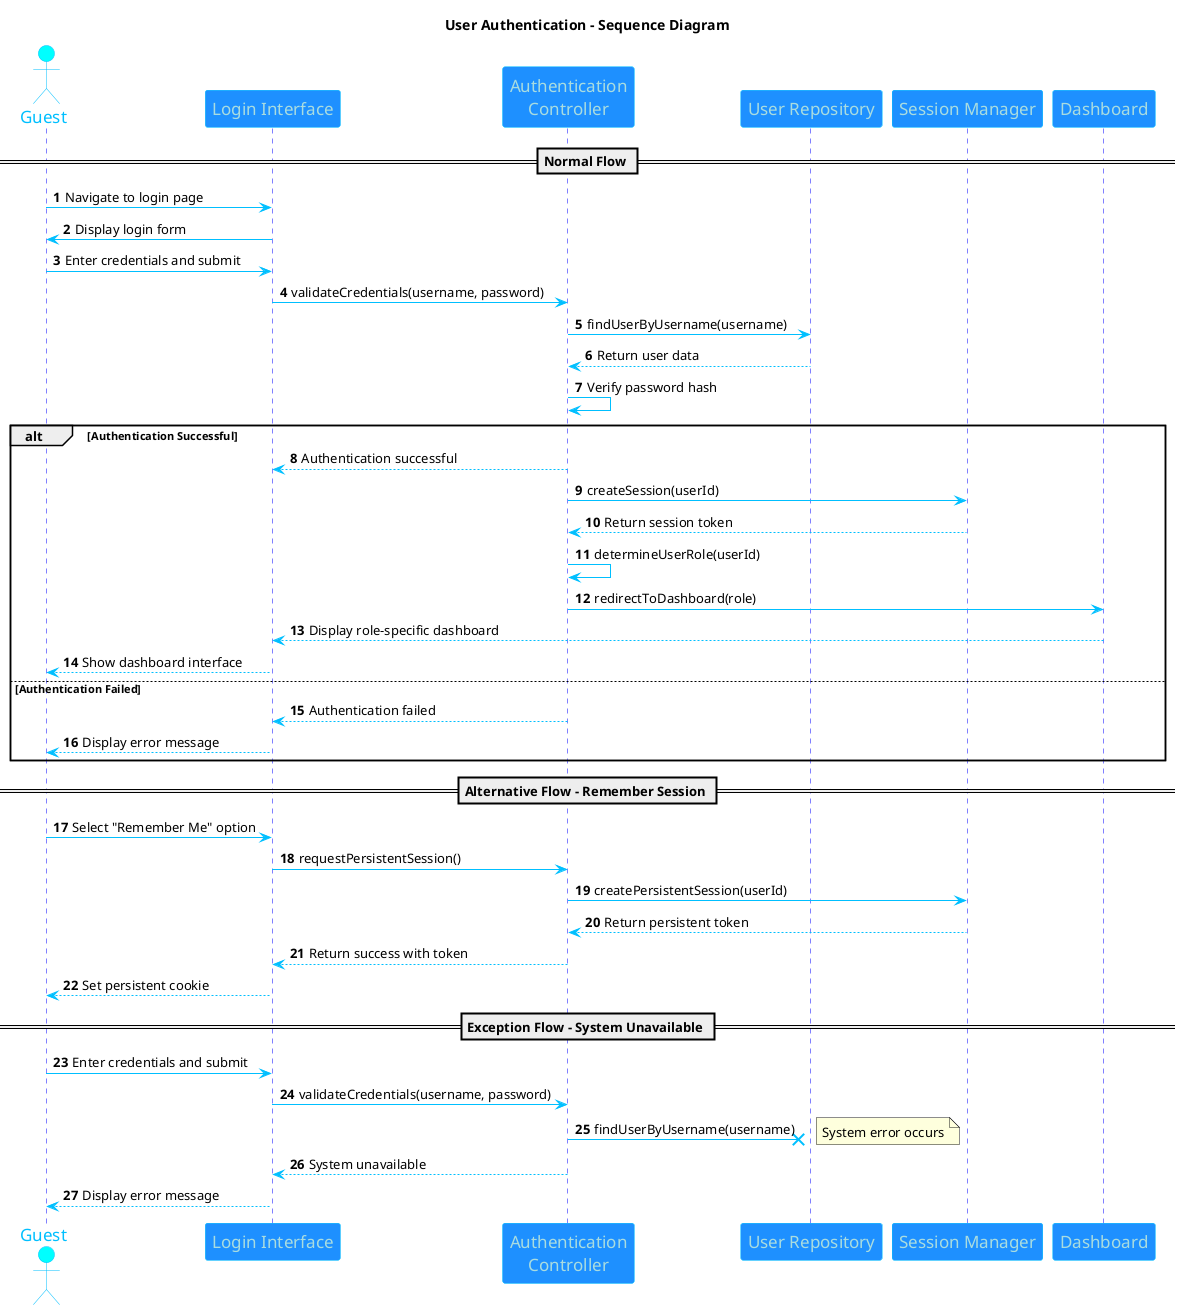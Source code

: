 @startuml
title User Authentication - Sequence Diagram

skinparam sequence {
  ArrowColor DeepSkyBlue
  ActorBorderColor DeepSkyBlue
  LifeLineBorderColor blue
  LifeLineBackgroundColor #A9DCDF
  
  ParticipantBorderColor DeepSkyBlue
  ParticipantBackgroundColor DodgerBlue
  ParticipantFontName Impact
  ParticipantFontSize 17
  ParticipantFontColor #A9DCDF
  
  ActorBackgroundColor aqua
  ActorFontColor DeepSkyBlue
  ActorFontSize 17
  ActorFontName Aapex
}

actor Guest as user
participant "Login Interface" as ui
participant "Authentication\nController" as auth
participant "User Repository" as repo
participant "Session Manager" as session
participant "Dashboard" as dash

autonumber

== Normal Flow ==

user -> ui: Navigate to login page
ui -> user: Display login form

user -> ui: Enter credentials and submit
ui -> auth: validateCredentials(username, password)
auth -> repo: findUserByUsername(username)
repo --> auth: Return user data

auth -> auth: Verify password hash
alt Authentication Successful
    auth --> ui: Authentication successful
    auth -> session: createSession(userId)
    session --> auth: Return session token
    auth -> auth: determineUserRole(userId)
    auth -> dash: redirectToDashboard(role)
    dash --> ui: Display role-specific dashboard
    ui --> user: Show dashboard interface
else Authentication Failed
    auth --> ui: Authentication failed
    ui --> user: Display error message
end

== Alternative Flow - Remember Session ==

user -> ui: Select "Remember Me" option
ui -> auth: requestPersistentSession()
auth -> session: createPersistentSession(userId)
session --> auth: Return persistent token
auth --> ui: Return success with token
ui --> user: Set persistent cookie

== Exception Flow - System Unavailable ==

user -> ui: Enter credentials and submit
ui -> auth: validateCredentials(username, password)
auth ->x repo: findUserByUsername(username)
note right: System error occurs
auth --> ui: System unavailable
ui --> user: Display error message

@enduml 